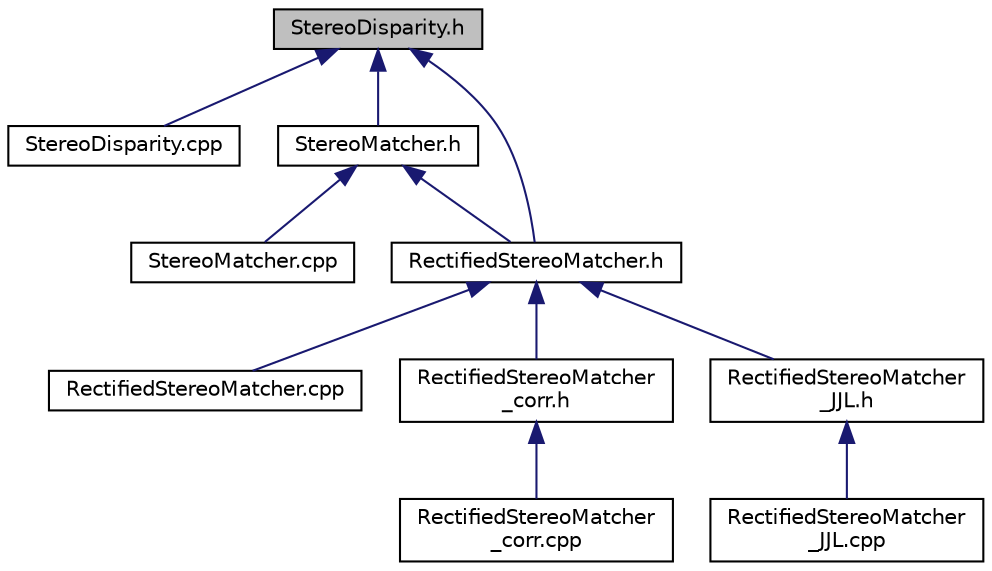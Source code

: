 digraph "StereoDisparity.h"
{
  edge [fontname="Helvetica",fontsize="10",labelfontname="Helvetica",labelfontsize="10"];
  node [fontname="Helvetica",fontsize="10",shape=record];
  Node1 [label="StereoDisparity.h",height=0.2,width=0.4,color="black", fillcolor="grey75", style="filled", fontcolor="black"];
  Node1 -> Node2 [dir="back",color="midnightblue",fontsize="10",style="solid",fontname="Helvetica"];
  Node2 [label="StereoDisparity.cpp",height=0.2,width=0.4,color="black", fillcolor="white", style="filled",URL="$StereoDisparity_8cpp.html"];
  Node1 -> Node3 [dir="back",color="midnightblue",fontsize="10",style="solid",fontname="Helvetica"];
  Node3 [label="StereoMatcher.h",height=0.2,width=0.4,color="black", fillcolor="white", style="filled",URL="$StereoMatcher_8h.html"];
  Node3 -> Node4 [dir="back",color="midnightblue",fontsize="10",style="solid",fontname="Helvetica"];
  Node4 [label="StereoMatcher.cpp",height=0.2,width=0.4,color="black", fillcolor="white", style="filled",URL="$StereoMatcher_8cpp.html"];
  Node3 -> Node5 [dir="back",color="midnightblue",fontsize="10",style="solid",fontname="Helvetica"];
  Node5 [label="RectifiedStereoMatcher.h",height=0.2,width=0.4,color="black", fillcolor="white", style="filled",URL="$RectifiedStereoMatcher_8h.html"];
  Node5 -> Node6 [dir="back",color="midnightblue",fontsize="10",style="solid",fontname="Helvetica"];
  Node6 [label="RectifiedStereoMatcher.cpp",height=0.2,width=0.4,color="black", fillcolor="white", style="filled",URL="$RectifiedStereoMatcher_8cpp.html"];
  Node5 -> Node7 [dir="back",color="midnightblue",fontsize="10",style="solid",fontname="Helvetica"];
  Node7 [label="RectifiedStereoMatcher\l_corr.h",height=0.2,width=0.4,color="black", fillcolor="white", style="filled",URL="$RectifiedStereoMatcher__corr_8h.html"];
  Node7 -> Node8 [dir="back",color="midnightblue",fontsize="10",style="solid",fontname="Helvetica"];
  Node8 [label="RectifiedStereoMatcher\l_corr.cpp",height=0.2,width=0.4,color="black", fillcolor="white", style="filled",URL="$RectifiedStereoMatcher__corr_8cpp.html"];
  Node5 -> Node9 [dir="back",color="midnightblue",fontsize="10",style="solid",fontname="Helvetica"];
  Node9 [label="RectifiedStereoMatcher\l_JJL.h",height=0.2,width=0.4,color="black", fillcolor="white", style="filled",URL="$RectifiedStereoMatcher__JJL_8h.html"];
  Node9 -> Node10 [dir="back",color="midnightblue",fontsize="10",style="solid",fontname="Helvetica"];
  Node10 [label="RectifiedStereoMatcher\l_JJL.cpp",height=0.2,width=0.4,color="black", fillcolor="white", style="filled",URL="$RectifiedStereoMatcher__JJL_8cpp.html"];
  Node1 -> Node5 [dir="back",color="midnightblue",fontsize="10",style="solid",fontname="Helvetica"];
}
